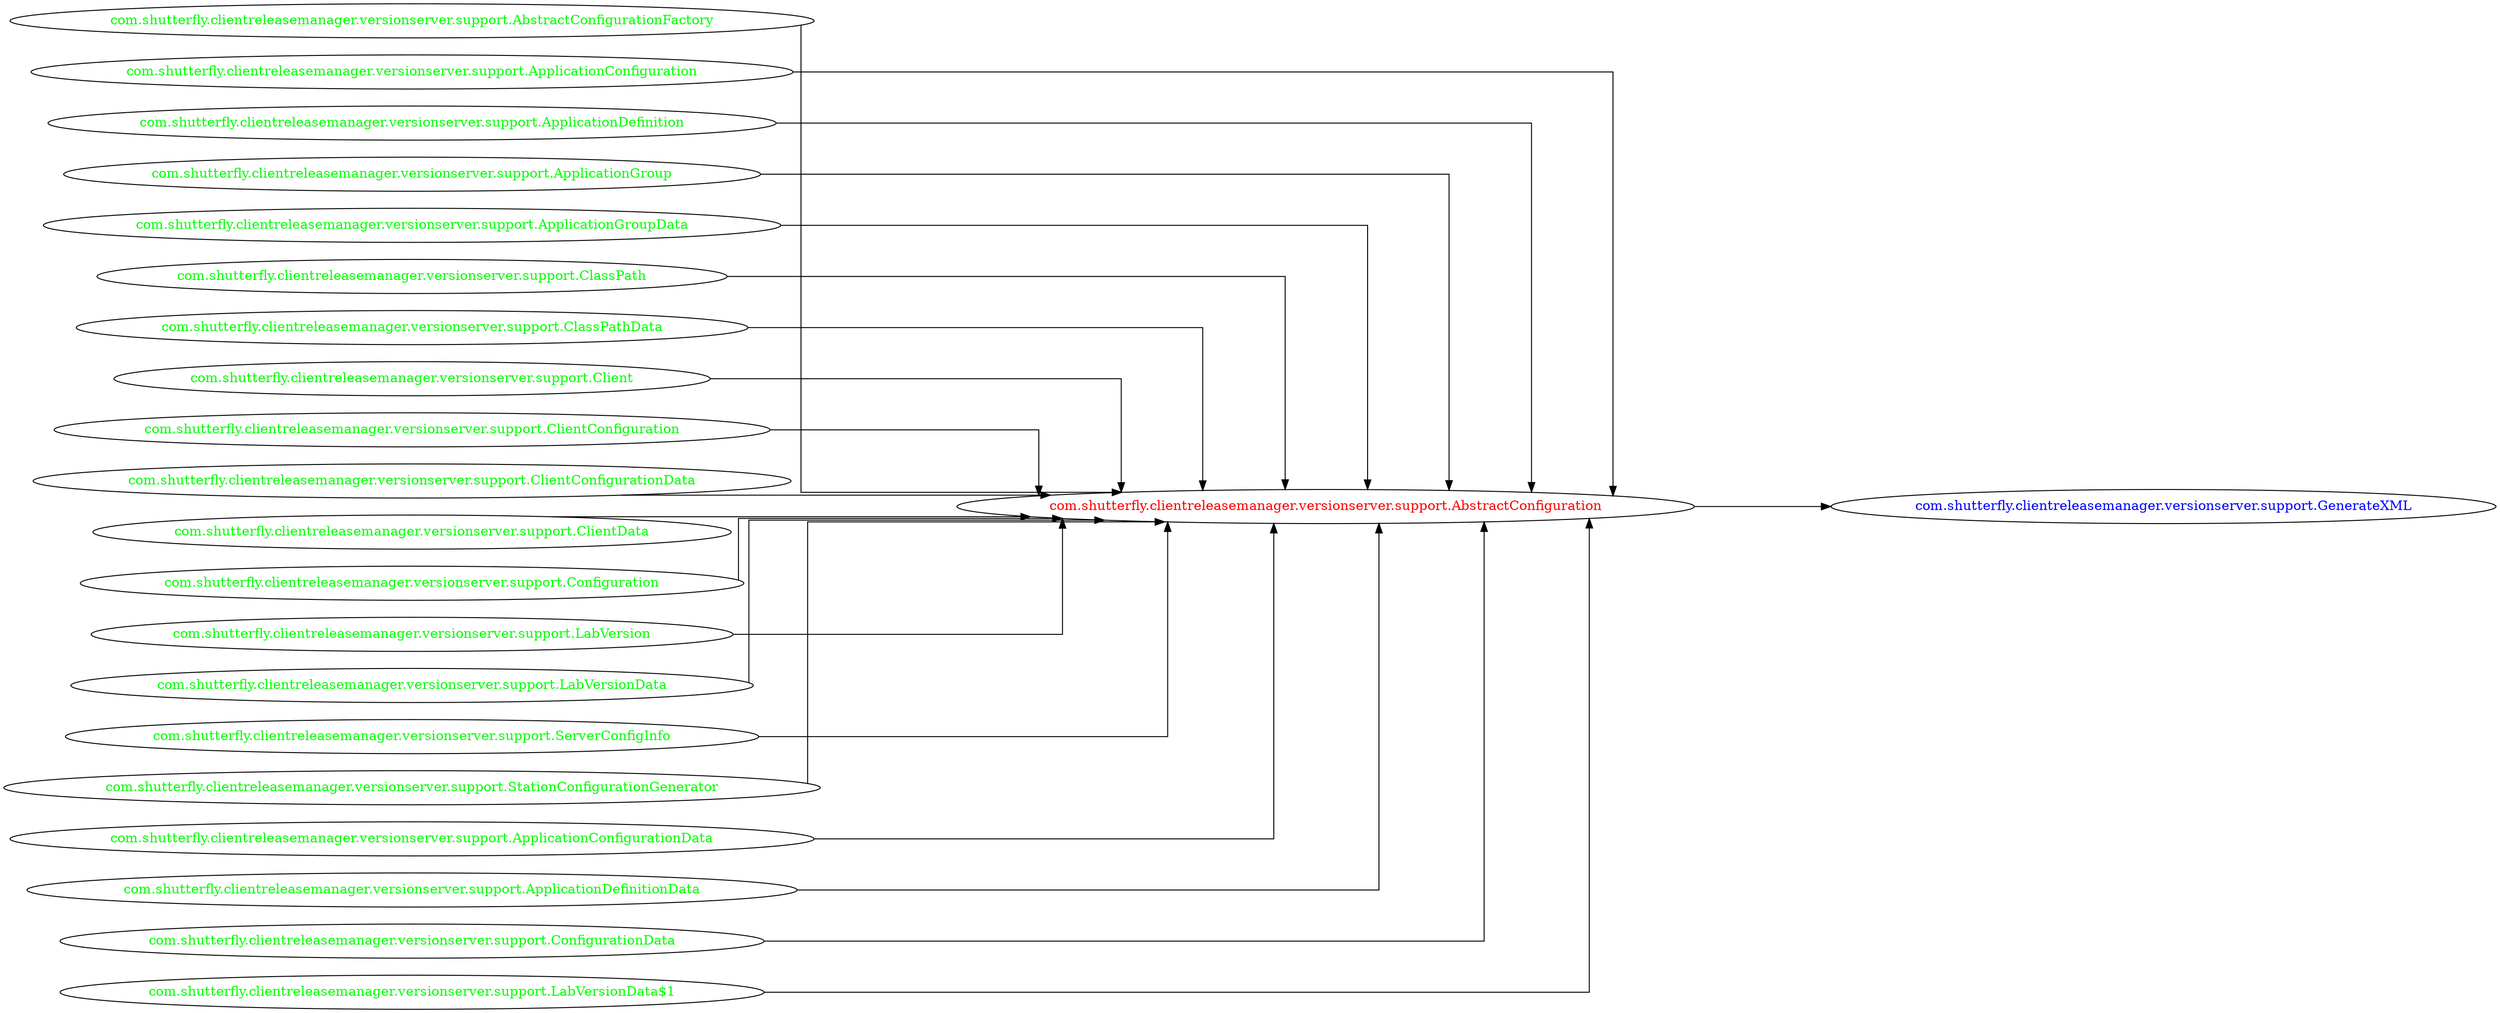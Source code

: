 digraph dependencyGraph {
 concentrate=true;
 ranksep="2.0";
 rankdir="LR"; 
 splines="ortho";
"com.shutterfly.clientreleasemanager.versionserver.support.AbstractConfiguration" [fontcolor="red"];
"com.shutterfly.clientreleasemanager.versionserver.support.GenerateXML" [ fontcolor="blue" ];
"com.shutterfly.clientreleasemanager.versionserver.support.AbstractConfiguration"->"com.shutterfly.clientreleasemanager.versionserver.support.GenerateXML";
"com.shutterfly.clientreleasemanager.versionserver.support.AbstractConfigurationFactory" [ fontcolor="green" ];
"com.shutterfly.clientreleasemanager.versionserver.support.AbstractConfigurationFactory"->"com.shutterfly.clientreleasemanager.versionserver.support.AbstractConfiguration";
"com.shutterfly.clientreleasemanager.versionserver.support.ApplicationConfiguration" [ fontcolor="green" ];
"com.shutterfly.clientreleasemanager.versionserver.support.ApplicationConfiguration"->"com.shutterfly.clientreleasemanager.versionserver.support.AbstractConfiguration";
"com.shutterfly.clientreleasemanager.versionserver.support.ApplicationDefinition" [ fontcolor="green" ];
"com.shutterfly.clientreleasemanager.versionserver.support.ApplicationDefinition"->"com.shutterfly.clientreleasemanager.versionserver.support.AbstractConfiguration";
"com.shutterfly.clientreleasemanager.versionserver.support.ApplicationGroup" [ fontcolor="green" ];
"com.shutterfly.clientreleasemanager.versionserver.support.ApplicationGroup"->"com.shutterfly.clientreleasemanager.versionserver.support.AbstractConfiguration";
"com.shutterfly.clientreleasemanager.versionserver.support.ApplicationGroupData" [ fontcolor="green" ];
"com.shutterfly.clientreleasemanager.versionserver.support.ApplicationGroupData"->"com.shutterfly.clientreleasemanager.versionserver.support.AbstractConfiguration";
"com.shutterfly.clientreleasemanager.versionserver.support.ClassPath" [ fontcolor="green" ];
"com.shutterfly.clientreleasemanager.versionserver.support.ClassPath"->"com.shutterfly.clientreleasemanager.versionserver.support.AbstractConfiguration";
"com.shutterfly.clientreleasemanager.versionserver.support.ClassPathData" [ fontcolor="green" ];
"com.shutterfly.clientreleasemanager.versionserver.support.ClassPathData"->"com.shutterfly.clientreleasemanager.versionserver.support.AbstractConfiguration";
"com.shutterfly.clientreleasemanager.versionserver.support.Client" [ fontcolor="green" ];
"com.shutterfly.clientreleasemanager.versionserver.support.Client"->"com.shutterfly.clientreleasemanager.versionserver.support.AbstractConfiguration";
"com.shutterfly.clientreleasemanager.versionserver.support.ClientConfiguration" [ fontcolor="green" ];
"com.shutterfly.clientreleasemanager.versionserver.support.ClientConfiguration"->"com.shutterfly.clientreleasemanager.versionserver.support.AbstractConfiguration";
"com.shutterfly.clientreleasemanager.versionserver.support.ClientConfigurationData" [ fontcolor="green" ];
"com.shutterfly.clientreleasemanager.versionserver.support.ClientConfigurationData"->"com.shutterfly.clientreleasemanager.versionserver.support.AbstractConfiguration";
"com.shutterfly.clientreleasemanager.versionserver.support.ClientData" [ fontcolor="green" ];
"com.shutterfly.clientreleasemanager.versionserver.support.ClientData"->"com.shutterfly.clientreleasemanager.versionserver.support.AbstractConfiguration";
"com.shutterfly.clientreleasemanager.versionserver.support.Configuration" [ fontcolor="green" ];
"com.shutterfly.clientreleasemanager.versionserver.support.Configuration"->"com.shutterfly.clientreleasemanager.versionserver.support.AbstractConfiguration";
"com.shutterfly.clientreleasemanager.versionserver.support.LabVersion" [ fontcolor="green" ];
"com.shutterfly.clientreleasemanager.versionserver.support.LabVersion"->"com.shutterfly.clientreleasemanager.versionserver.support.AbstractConfiguration";
"com.shutterfly.clientreleasemanager.versionserver.support.LabVersionData" [ fontcolor="green" ];
"com.shutterfly.clientreleasemanager.versionserver.support.LabVersionData"->"com.shutterfly.clientreleasemanager.versionserver.support.AbstractConfiguration";
"com.shutterfly.clientreleasemanager.versionserver.support.ServerConfigInfo" [ fontcolor="green" ];
"com.shutterfly.clientreleasemanager.versionserver.support.ServerConfigInfo"->"com.shutterfly.clientreleasemanager.versionserver.support.AbstractConfiguration";
"com.shutterfly.clientreleasemanager.versionserver.support.StationConfigurationGenerator" [ fontcolor="green" ];
"com.shutterfly.clientreleasemanager.versionserver.support.StationConfigurationGenerator"->"com.shutterfly.clientreleasemanager.versionserver.support.AbstractConfiguration";
"com.shutterfly.clientreleasemanager.versionserver.support.ApplicationConfigurationData" [ fontcolor="green" ];
"com.shutterfly.clientreleasemanager.versionserver.support.ApplicationConfigurationData"->"com.shutterfly.clientreleasemanager.versionserver.support.AbstractConfiguration";
"com.shutterfly.clientreleasemanager.versionserver.support.ApplicationDefinitionData" [ fontcolor="green" ];
"com.shutterfly.clientreleasemanager.versionserver.support.ApplicationDefinitionData"->"com.shutterfly.clientreleasemanager.versionserver.support.AbstractConfiguration";
"com.shutterfly.clientreleasemanager.versionserver.support.ConfigurationData" [ fontcolor="green" ];
"com.shutterfly.clientreleasemanager.versionserver.support.ConfigurationData"->"com.shutterfly.clientreleasemanager.versionserver.support.AbstractConfiguration";
"com.shutterfly.clientreleasemanager.versionserver.support.LabVersionData$1" [ fontcolor="green" ];
"com.shutterfly.clientreleasemanager.versionserver.support.LabVersionData$1"->"com.shutterfly.clientreleasemanager.versionserver.support.AbstractConfiguration";
}